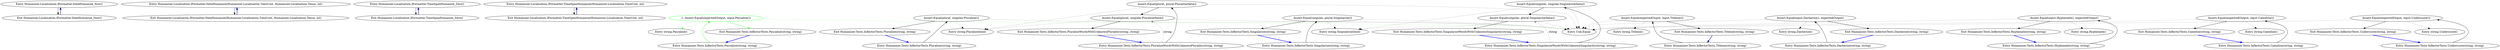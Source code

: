 digraph  {
n0 [cluster="Humanizer.Localisation.IFormatter.DateHumanize_Now()", label="Entry Humanizer.Localisation.IFormatter.DateHumanize_Now()", span="9-9"];
n1 [cluster="Humanizer.Localisation.IFormatter.DateHumanize_Now()", label="Exit Humanizer.Localisation.IFormatter.DateHumanize_Now()", span="9-9"];
n2 [cluster="Humanizer.Localisation.IFormatter.DateHumanize(Humanizer.Localisation.TimeUnit, Humanizer.Localisation.Tense, int)", label="Entry Humanizer.Localisation.IFormatter.DateHumanize(Humanizer.Localisation.TimeUnit, Humanizer.Localisation.Tense, int)", span="10-10"];
n3 [cluster="Humanizer.Localisation.IFormatter.DateHumanize(Humanizer.Localisation.TimeUnit, Humanizer.Localisation.Tense, int)", label="Exit Humanizer.Localisation.IFormatter.DateHumanize(Humanizer.Localisation.TimeUnit, Humanizer.Localisation.Tense, int)", span="10-10"];
n4 [cluster="Humanizer.Localisation.IFormatter.TimeSpanHumanize_Zero()", label="Entry Humanizer.Localisation.IFormatter.TimeSpanHumanize_Zero()", span="12-12"];
n5 [cluster="Humanizer.Localisation.IFormatter.TimeSpanHumanize_Zero()", label="Exit Humanizer.Localisation.IFormatter.TimeSpanHumanize_Zero()", span="12-12"];
n6 [cluster="Humanizer.Localisation.IFormatter.TimeSpanHumanize(Humanizer.Localisation.TimeUnit, int)", label="Entry Humanizer.Localisation.IFormatter.TimeSpanHumanize(Humanizer.Localisation.TimeUnit, int)", span="13-13"];
n7 [cluster="Humanizer.Localisation.IFormatter.TimeSpanHumanize(Humanizer.Localisation.TimeUnit, int)", label="Exit Humanizer.Localisation.IFormatter.TimeSpanHumanize(Humanizer.Localisation.TimeUnit, int)", span="13-13"];
d30 [cluster="Humanizer.Tests.InflectorTests.Pascalize(string, string)", color=green, community=0, label="1: Assert.Equal(expectedOutput, input.Pascalize())", span="106-106"];
d29 [cluster="Humanizer.Tests.InflectorTests.Pascalize(string, string)", label="Entry Humanizer.Tests.InflectorTests.Pascalize(string, string)", span="104-104"];
d31 [cluster="Humanizer.Tests.InflectorTests.Pascalize(string, string)", label="Exit Humanizer.Tests.InflectorTests.Pascalize(string, string)", span="104-104"];
d32 [cluster="string.Pascalize()", label="Entry string.Pascalize()", span="95-95"];
d4 [cluster="Unk.Equal", label="Entry Unk.Equal", span=""];
d1 [cluster="Humanizer.Tests.InflectorTests.Pluralize(string, string)", label="Assert.Equal(plural, singular.Pluralize())", span="37-37"];
d6 [cluster="Humanizer.Tests.InflectorTests.PluralizeWordsWithUnknownPlurality(string, string)", label="Assert.Equal(plural, plural.Pluralize(false))", span="44-44"];
d7 [cluster="Humanizer.Tests.InflectorTests.PluralizeWordsWithUnknownPlurality(string, string)", label="Assert.Equal(plural, singular.Pluralize(false))", span="45-45"];
d10 [cluster="Humanizer.Tests.InflectorTests.Singularize(string, string)", label="Assert.Equal(singular, plural.Singularize())", span="52-52"];
d14 [cluster="Humanizer.Tests.InflectorTests.SingularizeWordsWithUnknownSingularity(string, string)", label="Assert.Equal(singular, singular.Singularize(false))", span="59-59"];
d15 [cluster="Humanizer.Tests.InflectorTests.SingularizeWordsWithUnknownSingularity(string, string)", label="Assert.Equal(singular, plural.Singularize(false))", span="60-60"];
d18 [cluster="Humanizer.Tests.InflectorTests.Titleize(string, string)", label="Assert.Equal(expectedOuput, input.Titleize())", span="73-73"];
d22 [cluster="Humanizer.Tests.InflectorTests.Dasherize(string, string)", label="Assert.Equal(input.Dasherize(), expectedOutput)", span="83-83"];
d26 [cluster="Humanizer.Tests.InflectorTests.Hyphenate(string, string)", label="Assert.Equal(input.Hyphenate(), expectedOutput)", span="93-93"];
d34 [cluster="Humanizer.Tests.InflectorTests.Camelize(string, string)", label="Assert.Equal(expectedOutput, input.Camelize())", span="120-120"];
d38 [cluster="Humanizer.Tests.InflectorTests.Underscore(string, string)", label="Assert.Equal(expectedOuput, input.Underscore())", span="133-133"];
d0 [cluster="Humanizer.Tests.InflectorTests.Pluralize(string, string)", label="Entry Humanizer.Tests.InflectorTests.Pluralize(string, string)", span="35-35"];
d2 [cluster="Humanizer.Tests.InflectorTests.Pluralize(string, string)", label="Exit Humanizer.Tests.InflectorTests.Pluralize(string, string)", span="35-35"];
d3 [cluster="string.Pluralize(bool)", label="Entry string.Pluralize(bool)", span="52-52"];
d5 [cluster="Humanizer.Tests.InflectorTests.PluralizeWordsWithUnknownPlurality(string, string)", label="Entry Humanizer.Tests.InflectorTests.PluralizeWordsWithUnknownPlurality(string, string)", span="42-42"];
d8 [cluster="Humanizer.Tests.InflectorTests.PluralizeWordsWithUnknownPlurality(string, string)", label="Exit Humanizer.Tests.InflectorTests.PluralizeWordsWithUnknownPlurality(string, string)", span="42-42"];
d9 [cluster="Humanizer.Tests.InflectorTests.Singularize(string, string)", label="Entry Humanizer.Tests.InflectorTests.Singularize(string, string)", span="50-50"];
d11 [cluster="Humanizer.Tests.InflectorTests.Singularize(string, string)", label="Exit Humanizer.Tests.InflectorTests.Singularize(string, string)", span="50-50"];
d12 [cluster="string.Singularize(bool)", label="Entry string.Singularize(bool)", span="75-75"];
d13 [cluster="Humanizer.Tests.InflectorTests.SingularizeWordsWithUnknownSingularity(string, string)", label="Entry Humanizer.Tests.InflectorTests.SingularizeWordsWithUnknownSingularity(string, string)", span="57-57"];
d16 [cluster="Humanizer.Tests.InflectorTests.SingularizeWordsWithUnknownSingularity(string, string)", label="Exit Humanizer.Tests.InflectorTests.SingularizeWordsWithUnknownSingularity(string, string)", span="57-57"];
d17 [cluster="Humanizer.Tests.InflectorTests.Titleize(string, string)", label="Entry Humanizer.Tests.InflectorTests.Titleize(string, string)", span="71-71"];
d19 [cluster="Humanizer.Tests.InflectorTests.Titleize(string, string)", label="Exit Humanizer.Tests.InflectorTests.Titleize(string, string)", span="71-71"];
d20 [cluster="string.Titleize()", label="Entry string.Titleize()", span="85-85"];
d21 [cluster="Humanizer.Tests.InflectorTests.Dasherize(string, string)", label="Entry Humanizer.Tests.InflectorTests.Dasherize(string, string)", span="81-81"];
d23 [cluster="Humanizer.Tests.InflectorTests.Dasherize(string, string)", label="Exit Humanizer.Tests.InflectorTests.Dasherize(string, string)", span="81-81"];
d24 [cluster="string.Dasherize()", label="Entry string.Dasherize()", span="128-128"];
d25 [cluster="Humanizer.Tests.InflectorTests.Hyphenate(string, string)", label="Entry Humanizer.Tests.InflectorTests.Hyphenate(string, string)", span="91-91"];
d27 [cluster="Humanizer.Tests.InflectorTests.Hyphenate(string, string)", label="Exit Humanizer.Tests.InflectorTests.Hyphenate(string, string)", span="91-91"];
d28 [cluster="string.Hyphenate()", label="Entry string.Hyphenate()", span="138-138"];
d33 [cluster="Humanizer.Tests.InflectorTests.Camelize(string, string)", label="Entry Humanizer.Tests.InflectorTests.Camelize(string, string)", span="118-118"];
d35 [cluster="Humanizer.Tests.InflectorTests.Camelize(string, string)", label="Exit Humanizer.Tests.InflectorTests.Camelize(string, string)", span="118-118"];
d36 [cluster="string.Camelize()", label="Entry string.Camelize()", span="105-105"];
d37 [cluster="Humanizer.Tests.InflectorTests.Underscore(string, string)", label="Entry Humanizer.Tests.InflectorTests.Underscore(string, string)", span="131-131"];
d39 [cluster="Humanizer.Tests.InflectorTests.Underscore(string, string)", label="Exit Humanizer.Tests.InflectorTests.Underscore(string, string)", span="131-131"];
d40 [cluster="string.Underscore()", label="Entry string.Underscore()", span="116-116"];
n0 -> n1  [key=0, style=solid];
n1 -> n0  [color=blue, key=0, style=bold];
n2 -> n3  [key=0, style=solid];
n3 -> n2  [color=blue, key=0, style=bold];
n4 -> n5  [key=0, style=solid];
n5 -> n4  [color=blue, key=0, style=bold];
n6 -> n7  [key=0, style=solid];
n7 -> n6  [color=blue, key=0, style=bold];
d30 -> d31  [color=green, key=0, style=solid];
d30 -> d32  [color=green, key=2, style=dotted];
d30 -> d4  [color=green, key=2, style=dotted];
d29 -> d30  [color=green, key=0, style=solid];
d31 -> d29  [color=blue, key=0, style=bold];
d1 -> d4  [key=2, style=dotted];
d1 -> d2  [key=0, style=solid];
d1 -> d3  [key=2, style=dotted];
d6 -> d4  [key=2, style=dotted];
d6 -> d7  [key=0, style=solid];
d6 -> d3  [key=2, style=dotted];
d7 -> d4  [key=2, style=dotted];
d7 -> d8  [key=0, style=solid];
d7 -> d3  [key=2, style=dotted];
d10 -> d4  [key=2, style=dotted];
d10 -> d11  [key=0, style=solid];
d10 -> d12  [key=2, style=dotted];
d14 -> d4  [key=2, style=dotted];
d14 -> d15  [key=0, style=solid];
d14 -> d12  [key=2, style=dotted];
d15 -> d4  [key=2, style=dotted];
d15 -> d16  [key=0, style=solid];
d15 -> d12  [key=2, style=dotted];
d18 -> d4  [key=2, style=dotted];
d18 -> d19  [key=0, style=solid];
d18 -> d20  [key=2, style=dotted];
d22 -> d4  [key=2, style=dotted];
d22 -> d23  [key=0, style=solid];
d22 -> d24  [key=2, style=dotted];
d26 -> d4  [key=2, style=dotted];
d26 -> d27  [key=0, style=solid];
d26 -> d28  [key=2, style=dotted];
d34 -> d4  [key=2, style=dotted];
d34 -> d35  [key=0, style=solid];
d34 -> d36  [key=2, style=dotted];
d38 -> d4  [key=2, style=dotted];
d38 -> d39  [key=0, style=solid];
d38 -> d40  [key=2, style=dotted];
d0 -> d1  [key=0, style=solid];
d2 -> d0  [color=blue, key=0, style=bold];
d5 -> d6  [key=0, style=solid];
d5 -> d7  [color=darkseagreen4, key=1, label=string, style=dashed];
d8 -> d5  [color=blue, key=0, style=bold];
d9 -> d10  [key=0, style=solid];
d11 -> d9  [color=blue, key=0, style=bold];
d13 -> d14  [key=0, style=solid];
d13 -> d15  [color=darkseagreen4, key=1, label=string, style=dashed];
d16 -> d13  [color=blue, key=0, style=bold];
d17 -> d18  [key=0, style=solid];
d19 -> d17  [color=blue, key=0, style=bold];
d21 -> d22  [key=0, style=solid];
d23 -> d21  [color=blue, key=0, style=bold];
d25 -> d26  [key=0, style=solid];
d27 -> d25  [color=blue, key=0, style=bold];
d33 -> d34  [key=0, style=solid];
d35 -> d33  [color=blue, key=0, style=bold];
d37 -> d38  [key=0, style=solid];
d39 -> d37  [color=blue, key=0, style=bold];
}
